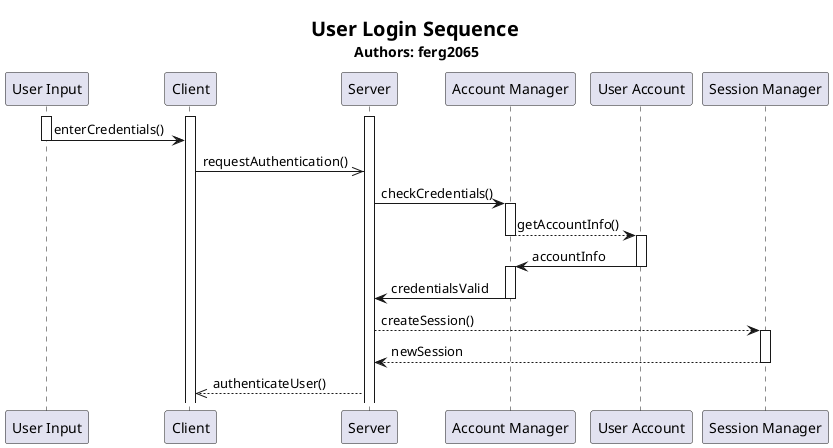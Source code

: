@startuml
participant "User Input" as ui
participant "Client" as cl
participant "Server" as sv
participant "Account Manager" as am
participant "User Account" as ua
participant "Session Manager" as sm

title <size:20>User Login Sequence</size> \nAuthors: ferg2065

activate ui
activate cl
activate sv

ui -> cl : enterCredentials()
deactivate ui

cl ->> sv : requestAuthentication()

sv -> am : checkCredentials()
activate am

am --> ua : getAccountInfo()
deactivate am
activate ua

ua -> am : accountInfo
deactivate ua
activate am

am -> sv : credentialsValid
deactivate am

sv --> sm : createSession()
activate sm

sm --> sv : newSession
deactivate sm

sv -->> cl : authenticateUser()

@enduml
